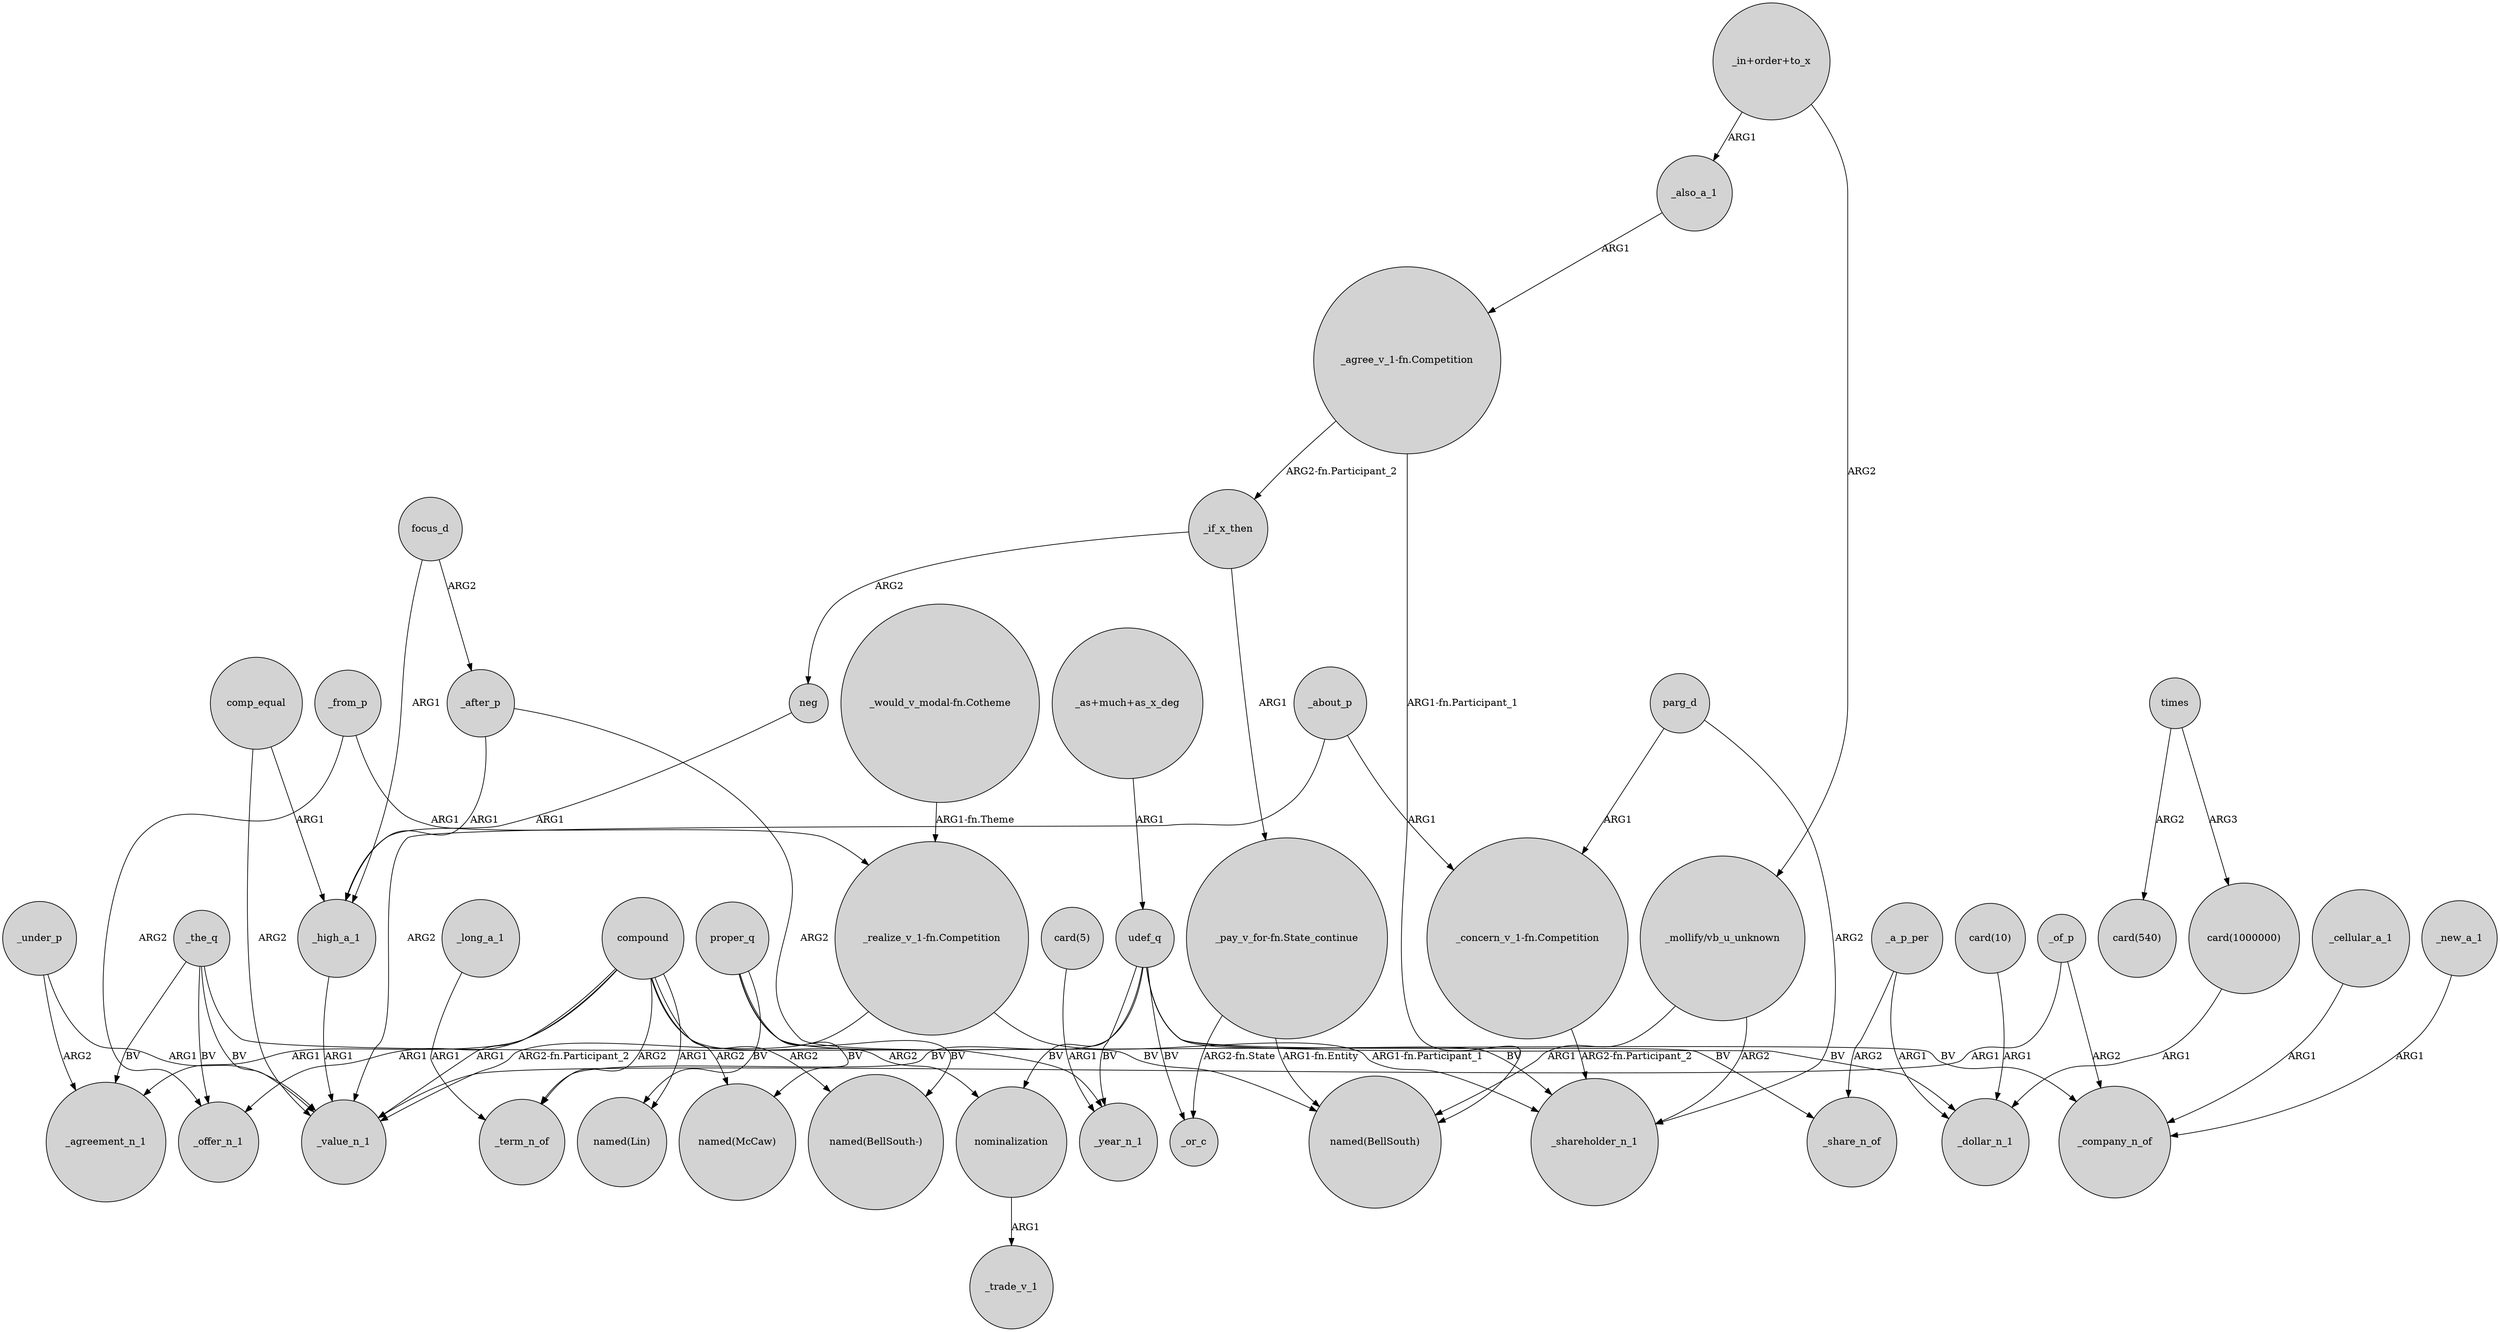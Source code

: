 digraph {
	node [shape=circle style=filled]
	_if_x_then -> neg [label=ARG2]
	"_concern_v_1-fn.Competition" -> _shareholder_n_1 [label="ARG2-fn.Participant_2"]
	_the_q -> _agreement_n_1 [label=BV]
	udef_q -> _term_n_of [label=BV]
	"card(10)" -> _dollar_n_1 [label=ARG1]
	neg -> _high_a_1 [label=ARG1]
	_under_p -> _value_n_1 [label=ARG1]
	_if_x_then -> "_pay_v_for-fn.State_continue" [label=ARG1]
	_cellular_a_1 -> _company_n_of [label=ARG1]
	compound -> _term_n_of [label=ARG2]
	udef_q -> _shareholder_n_1 [label=BV]
	"_agree_v_1-fn.Competition" -> "named(BellSouth)" [label="ARG1-fn.Participant_1"]
	"_in+order+to_x" -> _also_a_1 [label=ARG1]
	_also_a_1 -> "_agree_v_1-fn.Competition" [label=ARG1]
	proper_q -> "named(Lin)" [label=BV]
	udef_q -> nominalization [label=BV]
	times -> "card(1000000)" [label=ARG3]
	_long_a_1 -> _term_n_of [label=ARG1]
	proper_q -> "named(McCaw)" [label=BV]
	proper_q -> "named(BellSouth)" [label=BV]
	_after_p -> _year_n_1 [label=ARG2]
	_about_p -> "_concern_v_1-fn.Competition" [label=ARG1]
	focus_d -> _high_a_1 [label=ARG1]
	compound -> _offer_n_1 [label=ARG1]
	compound -> nominalization [label=ARG2]
	comp_equal -> _value_n_1 [label=ARG2]
	comp_equal -> _high_a_1 [label=ARG1]
	_from_p -> _offer_n_1 [label=ARG2]
	proper_q -> "named(BellSouth-)" [label=BV]
	udef_q -> _or_c [label=BV]
	"_mollify/vb_u_unknown" -> _shareholder_n_1 [label=ARG2]
	_high_a_1 -> _value_n_1 [label=ARG1]
	compound -> "named(Lin)" [label=ARG1]
	"_pay_v_for-fn.State_continue" -> "named(BellSouth)" [label="ARG1-fn.Entity"]
	_a_p_per -> _share_n_of [label=ARG2]
	_from_p -> "_realize_v_1-fn.Competition" [label=ARG1]
	"_agree_v_1-fn.Competition" -> _if_x_then [label="ARG2-fn.Participant_2"]
	udef_q -> _share_n_of [label=BV]
	"_realize_v_1-fn.Competition" -> _value_n_1 [label="ARG2-fn.Participant_2"]
	"_realize_v_1-fn.Competition" -> _shareholder_n_1 [label="ARG1-fn.Participant_1"]
	udef_q -> _dollar_n_1 [label=BV]
	"_pay_v_for-fn.State_continue" -> _or_c [label="ARG2-fn.State"]
	"_mollify/vb_u_unknown" -> "named(BellSouth)" [label=ARG1]
	"_in+order+to_x" -> "_mollify/vb_u_unknown" [label=ARG2]
	"card(1000000)" -> _dollar_n_1 [label=ARG1]
	_the_q -> _value_n_1 [label=BV]
	_of_p -> _value_n_1 [label=ARG1]
	focus_d -> _after_p [label=ARG2]
	_after_p -> _high_a_1 [label=ARG1]
	_the_q -> _offer_n_1 [label=BV]
	_a_p_per -> _dollar_n_1 [label=ARG1]
	_of_p -> _company_n_of [label=ARG2]
	_under_p -> _agreement_n_1 [label=ARG2]
	"card(5)" -> _year_n_1 [label=ARG1]
	"_as+much+as_x_deg" -> udef_q [label=ARG1]
	times -> "card(540)" [label=ARG2]
	udef_q -> _year_n_1 [label=BV]
	_new_a_1 -> _company_n_of [label=ARG1]
	compound -> "named(BellSouth-)" [label=ARG2]
	compound -> _value_n_1 [label=ARG1]
	parg_d -> "_concern_v_1-fn.Competition" [label=ARG1]
	"_would_v_modal-fn.Cotheme" -> "_realize_v_1-fn.Competition" [label="ARG1-fn.Theme"]
	compound -> _agreement_n_1 [label=ARG1]
	parg_d -> _shareholder_n_1 [label=ARG2]
	_about_p -> _value_n_1 [label=ARG2]
	_the_q -> _company_n_of [label=BV]
	compound -> "named(McCaw)" [label=ARG2]
	nominalization -> _trade_v_1 [label=ARG1]
}
